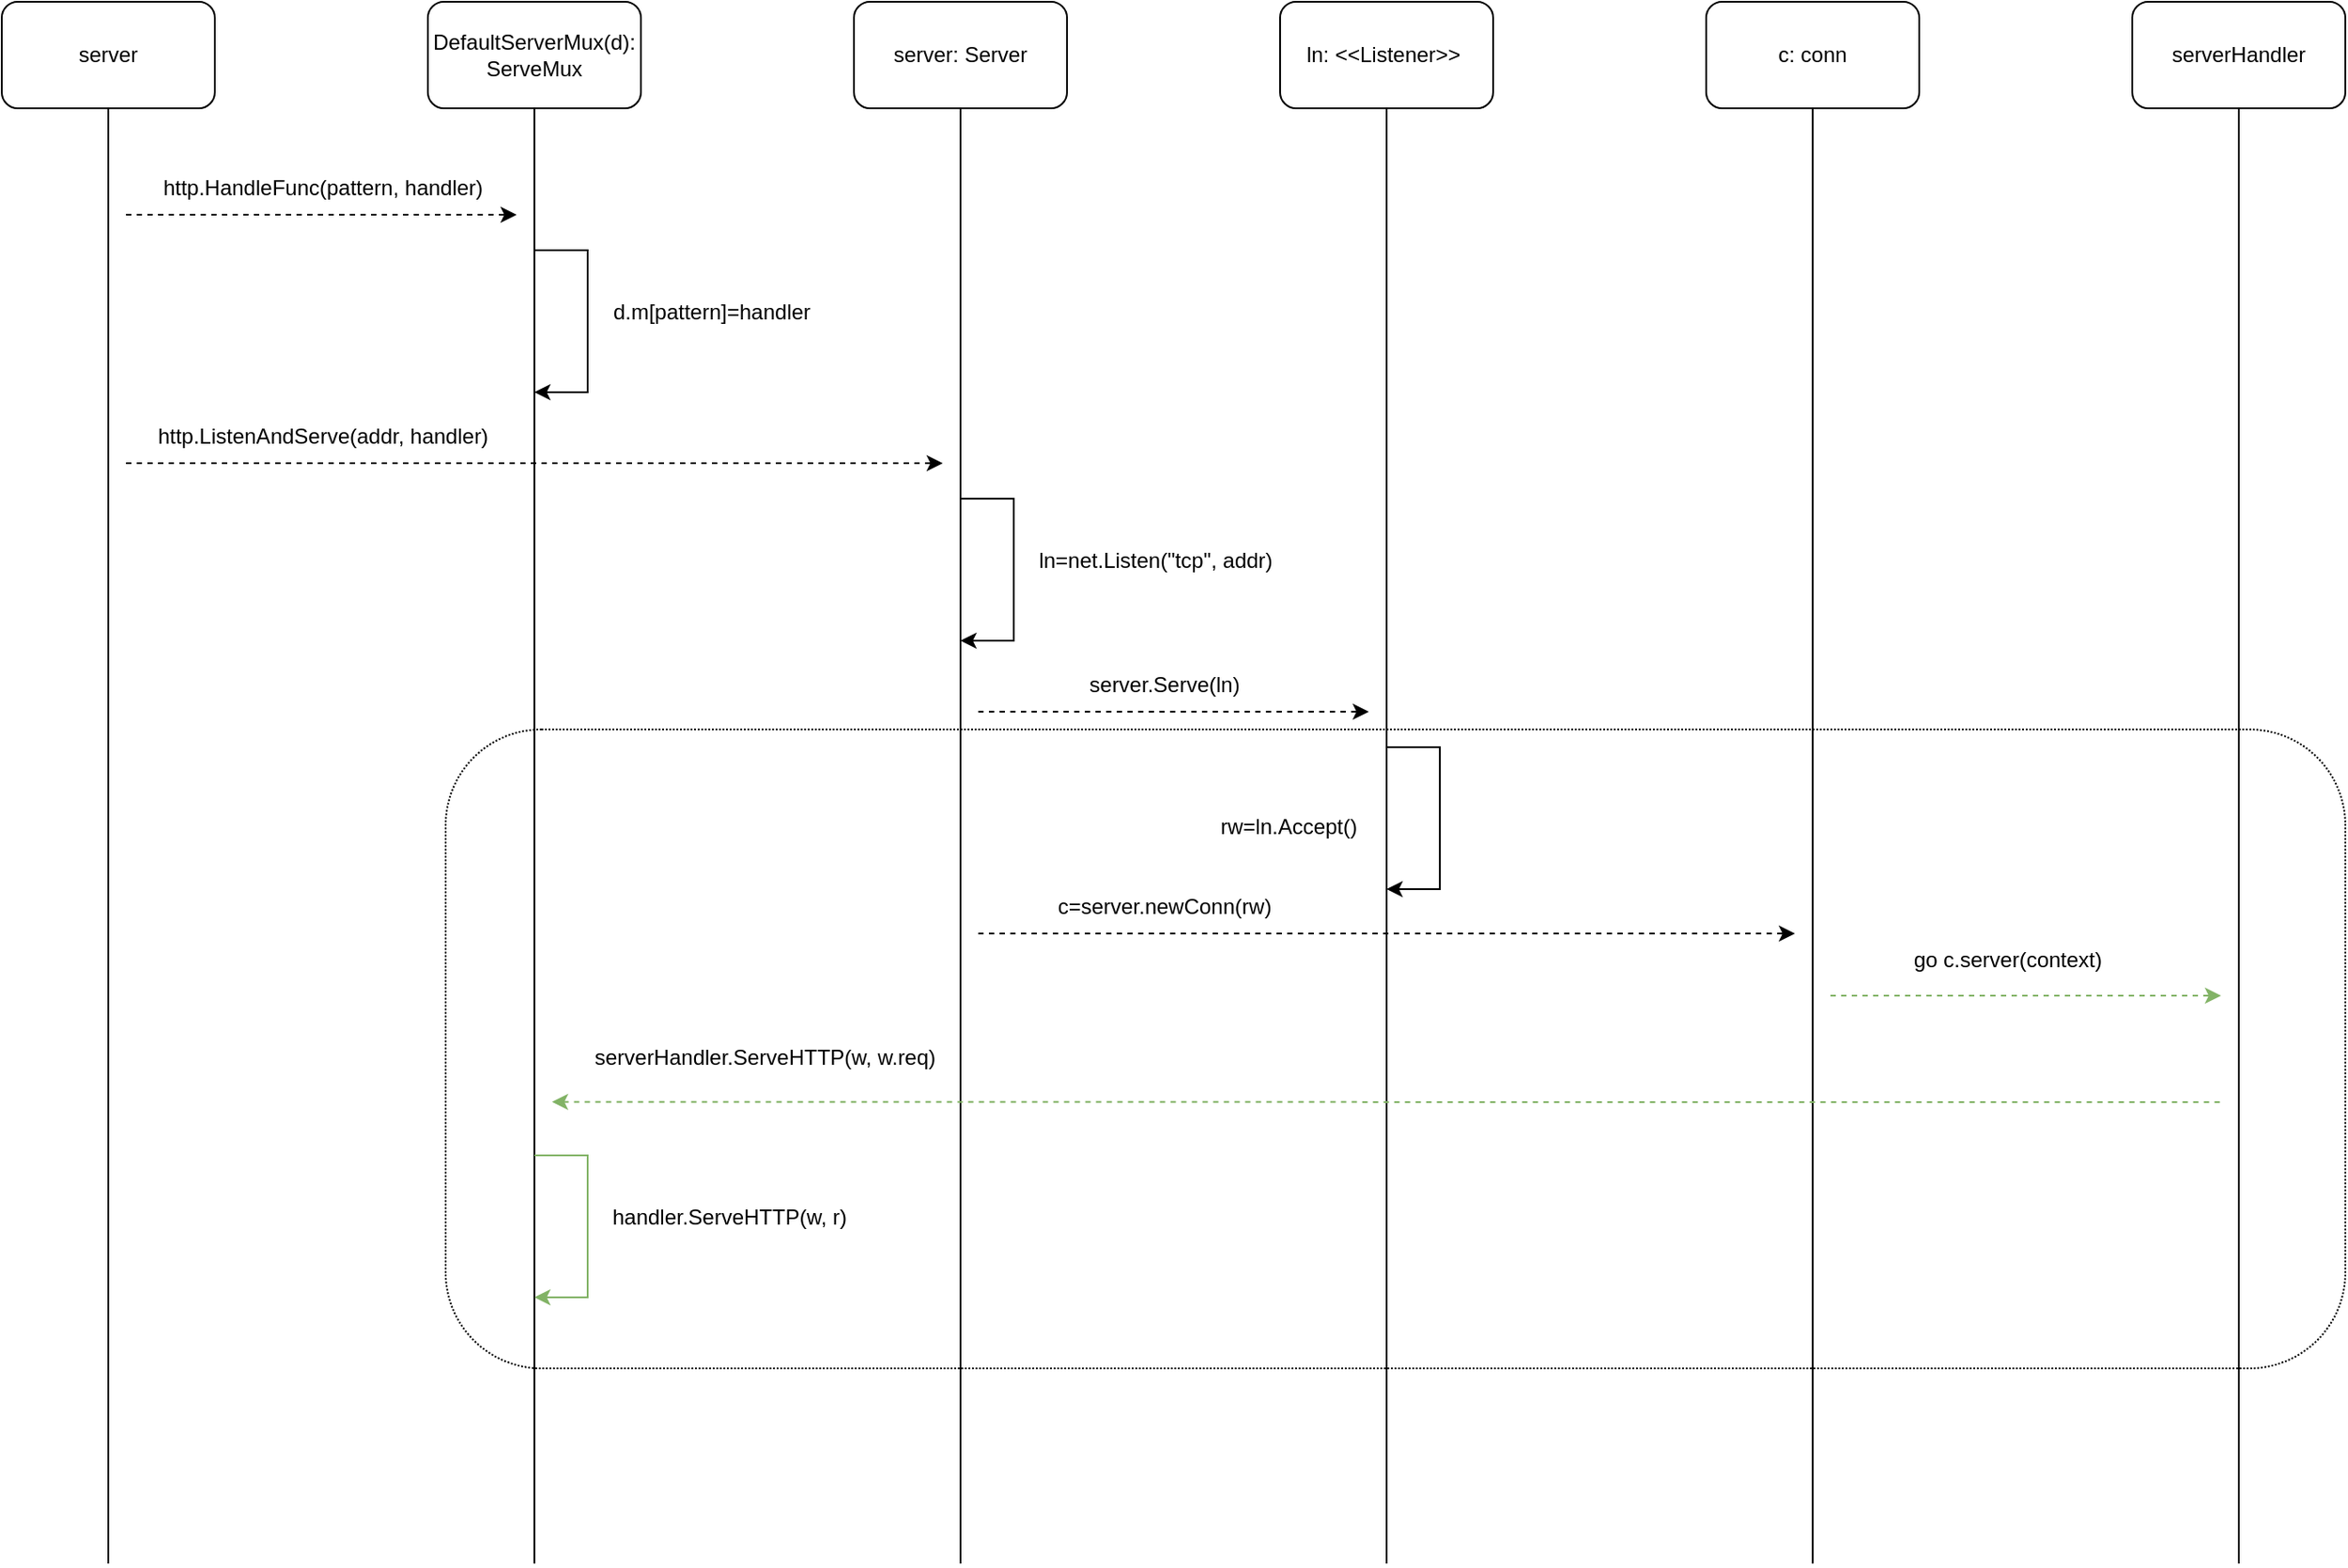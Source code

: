 <mxfile version="20.5.3" type="device"><diagram id="FkZz2w5snlZjXs2KjiMJ" name="第 1 页"><mxGraphModel dx="1580" dy="-3783" grid="1" gridSize="10" guides="1" tooltips="1" connect="1" arrows="1" fold="1" page="1" pageScale="1" pageWidth="827" pageHeight="1169" math="0" shadow="0"><root><mxCell id="0"/><mxCell id="1" parent="0"/><mxCell id="99rP8FBF-OTCbB8IG-cG-1" value="" style="rounded=1;whiteSpace=wrap;html=1;dashed=1;dashPattern=1 1;" vertex="1" parent="1"><mxGeometry x="650" y="5730" width="1070" height="360" as="geometry"/></mxCell><mxCell id="99rP8FBF-OTCbB8IG-cG-2" style="edgeStyle=orthogonalEdgeStyle;rounded=0;orthogonalLoop=1;jettySize=auto;html=1;endArrow=none;endFill=0;" edge="1" parent="1" source="99rP8FBF-OTCbB8IG-cG-3"><mxGeometry relative="1" as="geometry"><mxPoint x="700" y="6200" as="targetPoint"/><Array as="points"><mxPoint x="700" y="5460"/><mxPoint x="700" y="5460"/></Array></mxGeometry></mxCell><mxCell id="99rP8FBF-OTCbB8IG-cG-3" value="DefaultServerMux(d): ServeMux" style="rounded=1;whiteSpace=wrap;html=1;" vertex="1" parent="1"><mxGeometry x="640" y="5320" width="120" height="60" as="geometry"/></mxCell><mxCell id="99rP8FBF-OTCbB8IG-cG-4" style="edgeStyle=orthogonalEdgeStyle;rounded=0;orthogonalLoop=1;jettySize=auto;html=1;endArrow=none;endFill=0;" edge="1" parent="1" source="99rP8FBF-OTCbB8IG-cG-5"><mxGeometry relative="1" as="geometry"><mxPoint x="460" y="6200" as="targetPoint"/></mxGeometry></mxCell><mxCell id="99rP8FBF-OTCbB8IG-cG-5" value="server" style="rounded=1;whiteSpace=wrap;html=1;" vertex="1" parent="1"><mxGeometry x="400" y="5320" width="120" height="60" as="geometry"/></mxCell><mxCell id="99rP8FBF-OTCbB8IG-cG-6" value="" style="endArrow=classic;html=1;rounded=0;dashed=1;" edge="1" parent="1"><mxGeometry width="50" height="50" relative="1" as="geometry"><mxPoint x="470" y="5440" as="sourcePoint"/><mxPoint x="690" y="5440" as="targetPoint"/></mxGeometry></mxCell><mxCell id="99rP8FBF-OTCbB8IG-cG-7" value="http.HandleFunc(pattern, handler)" style="text;html=1;strokeColor=none;fillColor=none;align=center;verticalAlign=middle;whiteSpace=wrap;rounded=0;" vertex="1" parent="1"><mxGeometry x="481" y="5410" width="200" height="30" as="geometry"/></mxCell><mxCell id="99rP8FBF-OTCbB8IG-cG-8" value="" style="endArrow=classic;html=1;rounded=0;edgeStyle=orthogonalEdgeStyle;" edge="1" parent="1"><mxGeometry width="50" height="50" relative="1" as="geometry"><mxPoint x="700" y="5460" as="sourcePoint"/><mxPoint x="700" y="5540" as="targetPoint"/><Array as="points"><mxPoint x="730" y="5460"/><mxPoint x="730" y="5540"/></Array></mxGeometry></mxCell><mxCell id="99rP8FBF-OTCbB8IG-cG-9" value="d.m[pattern]=handler" style="text;html=1;strokeColor=none;fillColor=none;align=center;verticalAlign=middle;whiteSpace=wrap;rounded=0;" vertex="1" parent="1"><mxGeometry x="730" y="5480" width="140" height="30" as="geometry"/></mxCell><mxCell id="99rP8FBF-OTCbB8IG-cG-10" style="edgeStyle=orthogonalEdgeStyle;rounded=0;orthogonalLoop=1;jettySize=auto;html=1;endArrow=none;endFill=0;" edge="1" parent="1" source="99rP8FBF-OTCbB8IG-cG-11"><mxGeometry relative="1" as="geometry"><mxPoint x="940" y="6200" as="targetPoint"/></mxGeometry></mxCell><mxCell id="99rP8FBF-OTCbB8IG-cG-11" value="server: Server" style="rounded=1;whiteSpace=wrap;html=1;" vertex="1" parent="1"><mxGeometry x="880" y="5320" width="120" height="60" as="geometry"/></mxCell><mxCell id="99rP8FBF-OTCbB8IG-cG-12" value="" style="endArrow=classic;html=1;rounded=0;dashed=1;" edge="1" parent="1"><mxGeometry width="50" height="50" relative="1" as="geometry"><mxPoint x="470" y="5580" as="sourcePoint"/><mxPoint x="930" y="5580" as="targetPoint"/></mxGeometry></mxCell><mxCell id="99rP8FBF-OTCbB8IG-cG-13" value="http.ListenAndServe(addr, handler)" style="text;html=1;strokeColor=none;fillColor=none;align=center;verticalAlign=middle;whiteSpace=wrap;rounded=0;" vertex="1" parent="1"><mxGeometry x="481" y="5550" width="200" height="30" as="geometry"/></mxCell><mxCell id="99rP8FBF-OTCbB8IG-cG-14" value="" style="endArrow=classic;html=1;rounded=0;edgeStyle=orthogonalEdgeStyle;" edge="1" parent="1"><mxGeometry width="50" height="50" relative="1" as="geometry"><mxPoint x="940" y="5600" as="sourcePoint"/><mxPoint x="940" y="5680" as="targetPoint"/><Array as="points"><mxPoint x="970" y="5600"/><mxPoint x="970" y="5680"/></Array></mxGeometry></mxCell><mxCell id="99rP8FBF-OTCbB8IG-cG-15" value="ln=net.Listen(&quot;tcp&quot;, addr)" style="text;html=1;strokeColor=none;fillColor=none;align=center;verticalAlign=middle;whiteSpace=wrap;rounded=0;" vertex="1" parent="1"><mxGeometry x="980" y="5620" width="140" height="30" as="geometry"/></mxCell><mxCell id="99rP8FBF-OTCbB8IG-cG-16" style="edgeStyle=orthogonalEdgeStyle;rounded=0;orthogonalLoop=1;jettySize=auto;html=1;endArrow=none;endFill=0;" edge="1" parent="1" source="99rP8FBF-OTCbB8IG-cG-17"><mxGeometry relative="1" as="geometry"><mxPoint x="1180" y="6200" as="targetPoint"/></mxGeometry></mxCell><mxCell id="99rP8FBF-OTCbB8IG-cG-17" value="ln: &amp;lt;&amp;lt;Listener&amp;gt;&amp;gt;&amp;nbsp;" style="rounded=1;whiteSpace=wrap;html=1;" vertex="1" parent="1"><mxGeometry x="1120" y="5320" width="120" height="60" as="geometry"/></mxCell><mxCell id="99rP8FBF-OTCbB8IG-cG-18" value="" style="endArrow=classic;html=1;rounded=0;dashed=1;" edge="1" parent="1"><mxGeometry width="50" height="50" relative="1" as="geometry"><mxPoint x="950" y="5720" as="sourcePoint"/><mxPoint x="1170" y="5720" as="targetPoint"/></mxGeometry></mxCell><mxCell id="99rP8FBF-OTCbB8IG-cG-19" value="server.Serve(ln)" style="text;html=1;strokeColor=none;fillColor=none;align=center;verticalAlign=middle;whiteSpace=wrap;rounded=0;" vertex="1" parent="1"><mxGeometry x="990" y="5690" width="130" height="30" as="geometry"/></mxCell><mxCell id="99rP8FBF-OTCbB8IG-cG-20" value="" style="endArrow=classic;html=1;rounded=0;edgeStyle=orthogonalEdgeStyle;" edge="1" parent="1"><mxGeometry width="50" height="50" relative="1" as="geometry"><mxPoint x="1180" y="5740" as="sourcePoint"/><mxPoint x="1180" y="5820" as="targetPoint"/><Array as="points"><mxPoint x="1210" y="5740"/><mxPoint x="1210" y="5820"/></Array></mxGeometry></mxCell><mxCell id="99rP8FBF-OTCbB8IG-cG-21" value="rw=ln.Accept()" style="text;html=1;strokeColor=none;fillColor=none;align=center;verticalAlign=middle;whiteSpace=wrap;rounded=0;dashed=1;dashPattern=1 1;" vertex="1" parent="1"><mxGeometry x="1070" y="5770" width="110" height="30" as="geometry"/></mxCell><mxCell id="99rP8FBF-OTCbB8IG-cG-22" style="edgeStyle=orthogonalEdgeStyle;rounded=0;orthogonalLoop=1;jettySize=auto;html=1;endArrow=none;endFill=0;" edge="1" parent="1" source="99rP8FBF-OTCbB8IG-cG-23"><mxGeometry relative="1" as="geometry"><mxPoint x="1420" y="6200" as="targetPoint"/></mxGeometry></mxCell><mxCell id="99rP8FBF-OTCbB8IG-cG-23" value="c: conn" style="rounded=1;whiteSpace=wrap;html=1;" vertex="1" parent="1"><mxGeometry x="1360" y="5320" width="120" height="60" as="geometry"/></mxCell><mxCell id="99rP8FBF-OTCbB8IG-cG-24" value="" style="endArrow=classic;html=1;rounded=0;dashed=1;" edge="1" parent="1"><mxGeometry width="50" height="50" relative="1" as="geometry"><mxPoint x="950" y="5845" as="sourcePoint"/><mxPoint x="1410" y="5845" as="targetPoint"/></mxGeometry></mxCell><mxCell id="99rP8FBF-OTCbB8IG-cG-25" value="c=server.newConn(rw)" style="text;html=1;strokeColor=none;fillColor=none;align=center;verticalAlign=middle;whiteSpace=wrap;rounded=0;" vertex="1" parent="1"><mxGeometry x="990" y="5815" width="130" height="30" as="geometry"/></mxCell><mxCell id="99rP8FBF-OTCbB8IG-cG-26" style="edgeStyle=orthogonalEdgeStyle;rounded=0;orthogonalLoop=1;jettySize=auto;html=1;endArrow=none;endFill=0;" edge="1" parent="1" source="99rP8FBF-OTCbB8IG-cG-27"><mxGeometry relative="1" as="geometry"><mxPoint x="1660" y="6200" as="targetPoint"/></mxGeometry></mxCell><mxCell id="99rP8FBF-OTCbB8IG-cG-27" value="serverHandler" style="rounded=1;whiteSpace=wrap;html=1;" vertex="1" parent="1"><mxGeometry x="1600" y="5320" width="120" height="60" as="geometry"/></mxCell><mxCell id="99rP8FBF-OTCbB8IG-cG-28" value="" style="endArrow=classic;html=1;rounded=0;dashed=1;fillColor=#d5e8d4;strokeColor=#82b366;" edge="1" parent="1"><mxGeometry width="50" height="50" relative="1" as="geometry"><mxPoint x="1430" y="5880" as="sourcePoint"/><mxPoint x="1650" y="5880" as="targetPoint"/></mxGeometry></mxCell><mxCell id="99rP8FBF-OTCbB8IG-cG-29" value="go c.server(context)" style="text;html=1;strokeColor=none;fillColor=none;align=center;verticalAlign=middle;whiteSpace=wrap;rounded=0;" vertex="1" parent="1"><mxGeometry x="1460" y="5845" width="140" height="30" as="geometry"/></mxCell><mxCell id="99rP8FBF-OTCbB8IG-cG-30" value="" style="endArrow=none;html=1;rounded=0;exitX=0.056;exitY=0.583;exitDx=0;exitDy=0;exitPerimeter=0;dashed=1;endFill=0;startArrow=classic;startFill=1;fillColor=#d5e8d4;strokeColor=#82b366;" edge="1" parent="1" source="99rP8FBF-OTCbB8IG-cG-1"><mxGeometry width="50" height="50" relative="1" as="geometry"><mxPoint x="770" y="5940" as="sourcePoint"/><mxPoint x="1650" y="5940" as="targetPoint"/></mxGeometry></mxCell><mxCell id="99rP8FBF-OTCbB8IG-cG-31" value="serverHandler.ServeHTTP(w, w.req)" style="text;html=1;strokeColor=none;fillColor=none;align=center;verticalAlign=middle;whiteSpace=wrap;rounded=0;dashed=1;dashPattern=1 1;" vertex="1" parent="1"><mxGeometry x="660" y="5900" width="340" height="30" as="geometry"/></mxCell><mxCell id="99rP8FBF-OTCbB8IG-cG-32" value="" style="endArrow=classic;html=1;rounded=0;edgeStyle=orthogonalEdgeStyle;fillColor=#d5e8d4;strokeColor=#82b366;" edge="1" parent="1"><mxGeometry width="50" height="50" relative="1" as="geometry"><mxPoint x="700" y="5970" as="sourcePoint"/><mxPoint x="700" y="6050" as="targetPoint"/><Array as="points"><mxPoint x="730" y="5970"/><mxPoint x="730" y="6050"/></Array></mxGeometry></mxCell><mxCell id="99rP8FBF-OTCbB8IG-cG-33" value="handler.ServeHTTP(w, r)" style="text;html=1;strokeColor=none;fillColor=none;align=center;verticalAlign=middle;whiteSpace=wrap;rounded=0;" vertex="1" parent="1"><mxGeometry x="730" y="5990" width="160" height="30" as="geometry"/></mxCell></root></mxGraphModel></diagram></mxfile>